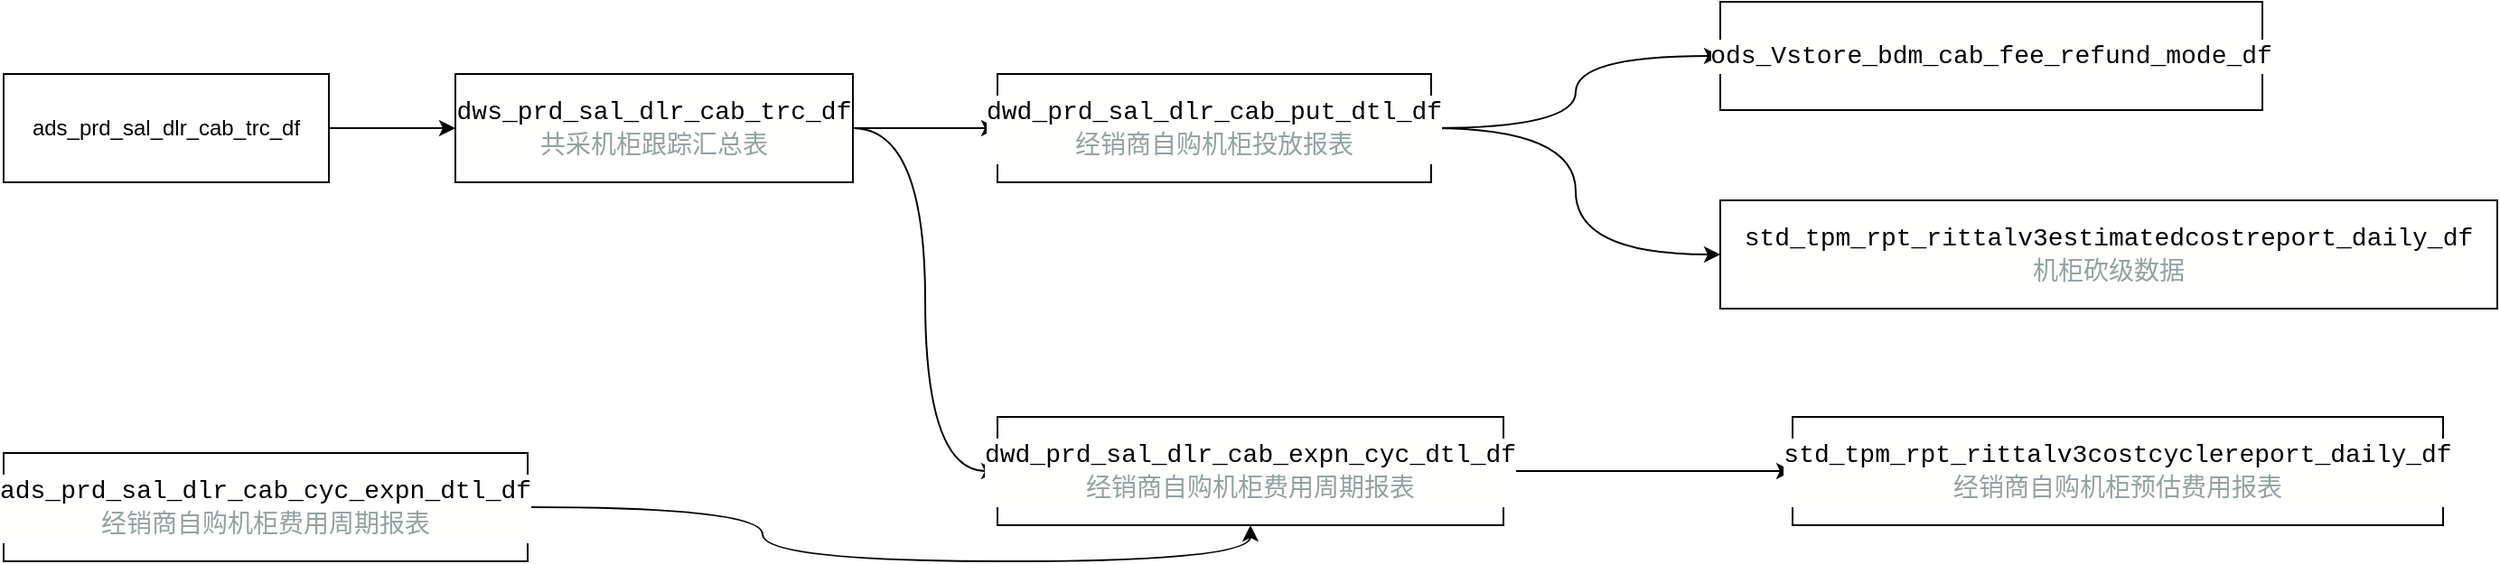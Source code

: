 <mxfile version="26.2.14">
  <diagram name="第 1 页" id="5gCNtKrUgKxVjI0ovn3M">
    <mxGraphModel dx="1042" dy="623" grid="1" gridSize="10" guides="1" tooltips="1" connect="1" arrows="1" fold="1" page="1" pageScale="1" pageWidth="827" pageHeight="1169" math="0" shadow="0">
      <root>
        <mxCell id="0" />
        <mxCell id="1" parent="0" />
        <mxCell id="4C_u59s0PWGTWfB15SAx-3" style="edgeStyle=orthogonalEdgeStyle;rounded=0;orthogonalLoop=1;jettySize=auto;html=1;entryX=0;entryY=0.5;entryDx=0;entryDy=0;" edge="1" parent="1" source="4C_u59s0PWGTWfB15SAx-1" target="4C_u59s0PWGTWfB15SAx-2">
          <mxGeometry relative="1" as="geometry" />
        </mxCell>
        <mxCell id="4C_u59s0PWGTWfB15SAx-1" value="ads_prd_sal_dlr_cab_trc_df" style="rounded=0;whiteSpace=wrap;html=1;" vertex="1" parent="1">
          <mxGeometry x="60" y="170" width="180" height="60" as="geometry" />
        </mxCell>
        <mxCell id="4C_u59s0PWGTWfB15SAx-5" style="edgeStyle=orthogonalEdgeStyle;rounded=0;orthogonalLoop=1;jettySize=auto;html=1;" edge="1" parent="1" source="4C_u59s0PWGTWfB15SAx-2" target="4C_u59s0PWGTWfB15SAx-4">
          <mxGeometry relative="1" as="geometry" />
        </mxCell>
        <mxCell id="4C_u59s0PWGTWfB15SAx-11" style="edgeStyle=orthogonalEdgeStyle;rounded=0;orthogonalLoop=1;jettySize=auto;html=1;entryX=0;entryY=0.5;entryDx=0;entryDy=0;curved=1;" edge="1" parent="1" source="4C_u59s0PWGTWfB15SAx-2" target="4C_u59s0PWGTWfB15SAx-12">
          <mxGeometry relative="1" as="geometry">
            <mxPoint x="530" y="360" as="targetPoint" />
          </mxGeometry>
        </mxCell>
        <mxCell id="4C_u59s0PWGTWfB15SAx-2" value="&lt;div style=&quot;background-color: rgb(255, 255, 254); font-family: Consolas, &amp;quot;Courier New&amp;quot;, monospace; font-size: 14px; line-height: 19px; white-space: pre;&quot;&gt;dws_prd_sal_dlr_cab_trc_df&lt;br/&gt;&lt;div style=&quot;line-height: 19px;&quot;&gt;&lt;span style=&quot;color: #93a1a1;&quot;&gt;共采机柜跟踪汇总表&lt;/span&gt;&lt;/div&gt;&lt;/div&gt;" style="rounded=0;whiteSpace=wrap;html=1;" vertex="1" parent="1">
          <mxGeometry x="310" y="170" width="220" height="60" as="geometry" />
        </mxCell>
        <mxCell id="4C_u59s0PWGTWfB15SAx-7" value="" style="edgeStyle=orthogonalEdgeStyle;rounded=0;orthogonalLoop=1;jettySize=auto;html=1;curved=1;" edge="1" parent="1" source="4C_u59s0PWGTWfB15SAx-4" target="4C_u59s0PWGTWfB15SAx-6">
          <mxGeometry relative="1" as="geometry" />
        </mxCell>
        <mxCell id="4C_u59s0PWGTWfB15SAx-10" value="" style="edgeStyle=orthogonalEdgeStyle;rounded=0;orthogonalLoop=1;jettySize=auto;html=1;curved=1;entryX=0;entryY=0.5;entryDx=0;entryDy=0;" edge="1" parent="1" source="4C_u59s0PWGTWfB15SAx-4" target="4C_u59s0PWGTWfB15SAx-9">
          <mxGeometry relative="1" as="geometry" />
        </mxCell>
        <mxCell id="4C_u59s0PWGTWfB15SAx-4" value="&lt;div style=&quot;background-color: rgb(255, 255, 254); font-family: Consolas, &amp;quot;Courier New&amp;quot;, monospace; font-size: 14px; line-height: 19px; white-space: pre;&quot;&gt;dwd_prd_sal_dlr_cab_put_dtl_df&lt;br/&gt;&lt;div style=&quot;line-height: 19px;&quot;&gt;&lt;span style=&quot;color: #93a1a1;&quot;&gt;经销商自购机柜投放报表&lt;/span&gt;&lt;/div&gt;&lt;/div&gt;" style="rounded=0;whiteSpace=wrap;html=1;" vertex="1" parent="1">
          <mxGeometry x="610" y="170" width="240" height="60" as="geometry" />
        </mxCell>
        <mxCell id="4C_u59s0PWGTWfB15SAx-6" value="&lt;div style=&quot;background-color: rgb(255, 255, 254); font-family: Consolas, &amp;quot;Courier New&amp;quot;, monospace; font-size: 14px; line-height: 19px; white-space: pre;&quot;&gt;ods_Vstore_bdm_cab_fee_refund_mode_df&lt;/div&gt;" style="whiteSpace=wrap;html=1;rounded=0;" vertex="1" parent="1">
          <mxGeometry x="1010" y="130" width="300" height="60" as="geometry" />
        </mxCell>
        <mxCell id="4C_u59s0PWGTWfB15SAx-9" value="&lt;div style=&quot;background-color: rgb(255, 255, 254); font-family: Consolas, &amp;quot;Courier New&amp;quot;, monospace; font-size: 14px; line-height: 19px; white-space: pre;&quot;&gt;std_tpm_rpt_rittalv3estimatedcostreport_daily_df&lt;br/&gt;&lt;div style=&quot;line-height: 19px;&quot;&gt;&lt;span style=&quot;color: #93a1a1;&quot;&gt;机柜砍级数据&lt;/span&gt;&lt;/div&gt;&lt;/div&gt;" style="whiteSpace=wrap;html=1;rounded=0;" vertex="1" parent="1">
          <mxGeometry x="1010" y="240" width="430" height="60" as="geometry" />
        </mxCell>
        <mxCell id="4C_u59s0PWGTWfB15SAx-14" value="" style="edgeStyle=orthogonalEdgeStyle;rounded=0;orthogonalLoop=1;jettySize=auto;html=1;" edge="1" parent="1" source="4C_u59s0PWGTWfB15SAx-12" target="4C_u59s0PWGTWfB15SAx-13">
          <mxGeometry relative="1" as="geometry" />
        </mxCell>
        <mxCell id="4C_u59s0PWGTWfB15SAx-12" value="&lt;div style=&quot;background-color: rgb(255, 255, 254); font-family: Consolas, &amp;quot;Courier New&amp;quot;, monospace; font-size: 14px; line-height: 19px; white-space: pre;&quot;&gt;dwd_prd_sal_dlr_cab_expn_cyc_dtl_df&lt;br/&gt;&lt;div style=&quot;line-height: 19px;&quot;&gt;&lt;span style=&quot;color: #93a1a1;&quot;&gt;经销商自购机柜费用周期报表&lt;/span&gt;&lt;/div&gt;&lt;/div&gt;" style="rounded=0;whiteSpace=wrap;html=1;" vertex="1" parent="1">
          <mxGeometry x="610" y="360" width="280" height="60" as="geometry" />
        </mxCell>
        <mxCell id="4C_u59s0PWGTWfB15SAx-13" value="&lt;div style=&quot;background-color: rgb(255, 255, 254); font-family: Consolas, &amp;quot;Courier New&amp;quot;, monospace; font-size: 14px; line-height: 19px; white-space: pre;&quot;&gt;std_tpm_rpt_rittalv3costcyclereport_daily_df&lt;br/&gt;&lt;div style=&quot;line-height: 19px;&quot;&gt;&lt;span style=&quot;color: #93a1a1;&quot;&gt;经销商自购机柜预估费用报表&lt;/span&gt;&lt;/div&gt;&lt;/div&gt;" style="whiteSpace=wrap;html=1;rounded=0;" vertex="1" parent="1">
          <mxGeometry x="1050" y="360" width="360" height="60" as="geometry" />
        </mxCell>
        <mxCell id="4C_u59s0PWGTWfB15SAx-16" style="edgeStyle=orthogonalEdgeStyle;rounded=0;orthogonalLoop=1;jettySize=auto;html=1;entryX=0.5;entryY=1;entryDx=0;entryDy=0;curved=1;" edge="1" parent="1" source="4C_u59s0PWGTWfB15SAx-15" target="4C_u59s0PWGTWfB15SAx-12">
          <mxGeometry relative="1" as="geometry" />
        </mxCell>
        <mxCell id="4C_u59s0PWGTWfB15SAx-15" value="&lt;div style=&quot;background-color: rgb(255, 255, 254); font-family: Consolas, &amp;quot;Courier New&amp;quot;, monospace; font-size: 14px; line-height: 19px; white-space: pre;&quot;&gt;ads_prd_sal_dlr_cab_cyc_expn_dtl_df&lt;br/&gt;&lt;div style=&quot;line-height: 19px;&quot;&gt;&lt;span style=&quot;color: #93a1a1;&quot;&gt;经销商自购机柜费用周期报表&lt;/span&gt;&lt;/div&gt;&lt;/div&gt;" style="rounded=0;whiteSpace=wrap;html=1;" vertex="1" parent="1">
          <mxGeometry x="60" y="380" width="290" height="60" as="geometry" />
        </mxCell>
      </root>
    </mxGraphModel>
  </diagram>
</mxfile>
